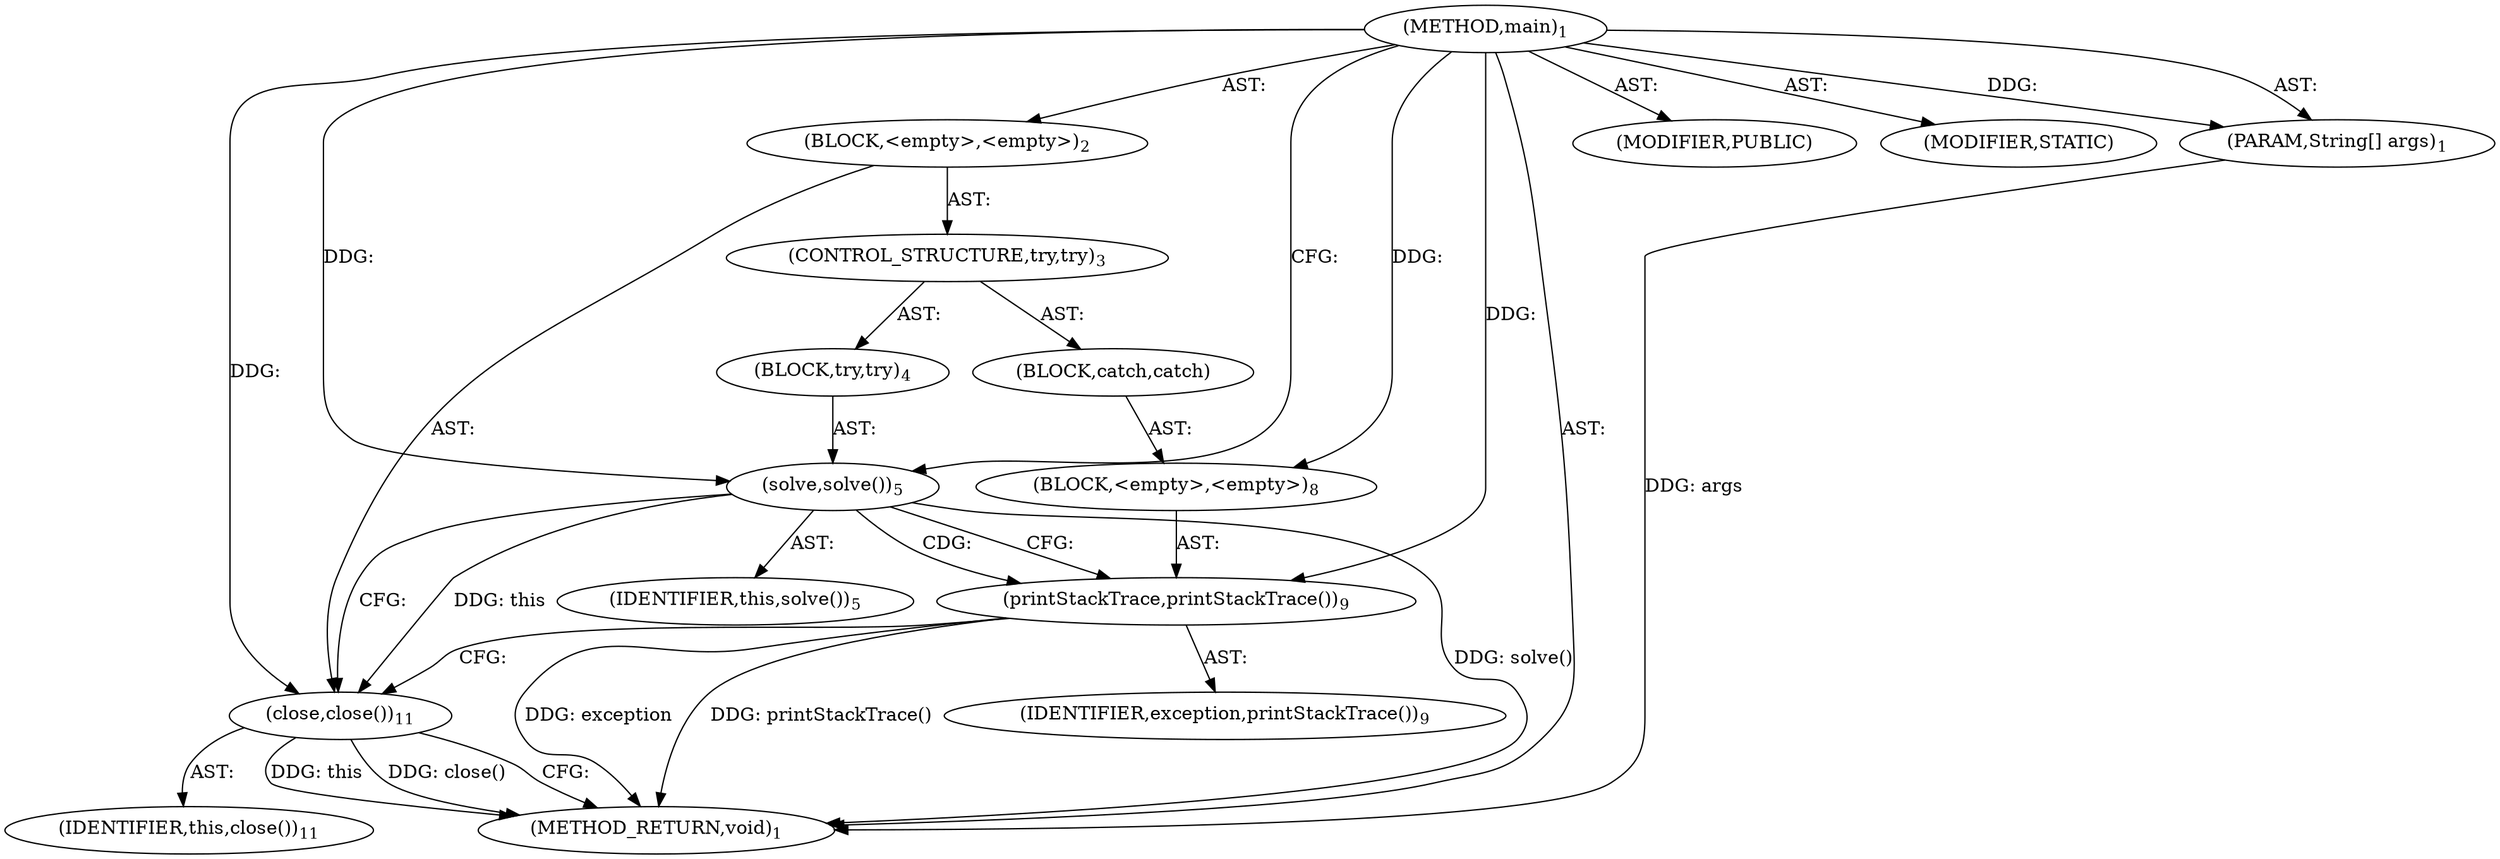 digraph "main" {  
"17" [label = <(METHOD,main)<SUB>1</SUB>> ]
"18" [label = <(PARAM,String[] args)<SUB>1</SUB>> ]
"19" [label = <(BLOCK,&lt;empty&gt;,&lt;empty&gt;)<SUB>2</SUB>> ]
"20" [label = <(CONTROL_STRUCTURE,try,try)<SUB>3</SUB>> ]
"21" [label = <(BLOCK,try,try)<SUB>4</SUB>> ]
"22" [label = <(solve,solve())<SUB>5</SUB>> ]
"23" [label = <(IDENTIFIER,this,solve())<SUB>5</SUB>> ]
"24" [label = <(BLOCK,catch,catch)> ]
"25" [label = <(BLOCK,&lt;empty&gt;,&lt;empty&gt;)<SUB>8</SUB>> ]
"26" [label = <(printStackTrace,printStackTrace())<SUB>9</SUB>> ]
"27" [label = <(IDENTIFIER,exception,printStackTrace())<SUB>9</SUB>> ]
"28" [label = <(close,close())<SUB>11</SUB>> ]
"29" [label = <(IDENTIFIER,this,close())<SUB>11</SUB>> ]
"30" [label = <(MODIFIER,PUBLIC)> ]
"31" [label = <(MODIFIER,STATIC)> ]
"32" [label = <(METHOD_RETURN,void)<SUB>1</SUB>> ]
  "17" -> "18"  [ label = "AST: "] 
  "17" -> "19"  [ label = "AST: "] 
  "17" -> "30"  [ label = "AST: "] 
  "17" -> "31"  [ label = "AST: "] 
  "17" -> "32"  [ label = "AST: "] 
  "19" -> "20"  [ label = "AST: "] 
  "19" -> "28"  [ label = "AST: "] 
  "20" -> "21"  [ label = "AST: "] 
  "20" -> "24"  [ label = "AST: "] 
  "21" -> "22"  [ label = "AST: "] 
  "22" -> "23"  [ label = "AST: "] 
  "24" -> "25"  [ label = "AST: "] 
  "25" -> "26"  [ label = "AST: "] 
  "26" -> "27"  [ label = "AST: "] 
  "28" -> "29"  [ label = "AST: "] 
  "28" -> "32"  [ label = "CFG: "] 
  "22" -> "26"  [ label = "CFG: "] 
  "22" -> "28"  [ label = "CFG: "] 
  "26" -> "28"  [ label = "CFG: "] 
  "17" -> "22"  [ label = "CFG: "] 
  "18" -> "32"  [ label = "DDG: args"] 
  "22" -> "32"  [ label = "DDG: solve()"] 
  "26" -> "32"  [ label = "DDG: printStackTrace()"] 
  "28" -> "32"  [ label = "DDG: this"] 
  "28" -> "32"  [ label = "DDG: close()"] 
  "26" -> "32"  [ label = "DDG: exception"] 
  "17" -> "18"  [ label = "DDG: "] 
  "22" -> "28"  [ label = "DDG: this"] 
  "17" -> "28"  [ label = "DDG: "] 
  "17" -> "25"  [ label = "DDG: "] 
  "17" -> "22"  [ label = "DDG: "] 
  "17" -> "26"  [ label = "DDG: "] 
  "22" -> "26"  [ label = "CDG: "] 
}
